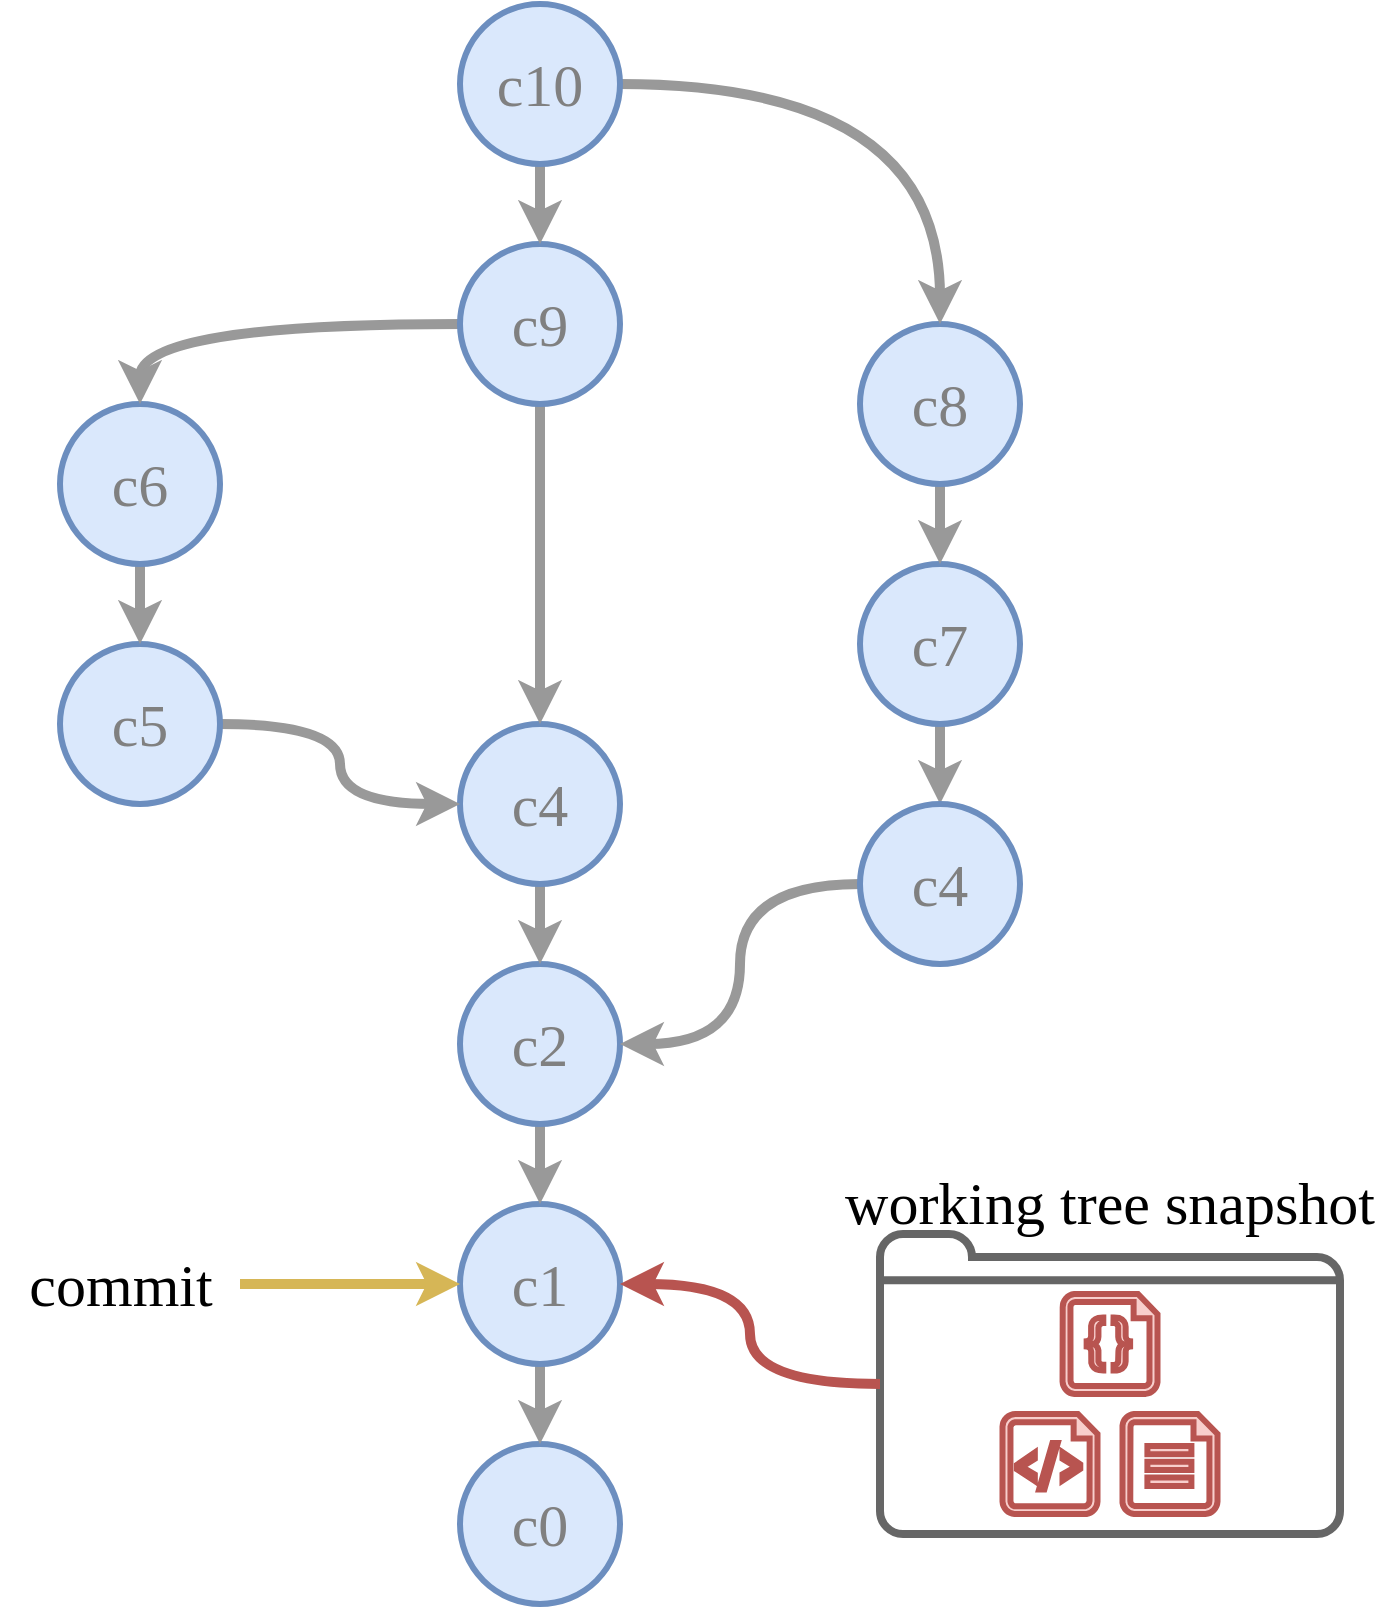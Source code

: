 <mxfile version="20.3.0" type="device"><diagram id="QxZ3nonRwbrlkTWgug7E" name="Page-1"><mxGraphModel dx="2011" dy="1680" grid="1" gridSize="10" guides="1" tooltips="1" connect="1" arrows="1" fold="1" page="1" pageScale="1" pageWidth="1600" pageHeight="900" math="0" shadow="0"><root><mxCell id="0"/><mxCell id="1" parent="0"/><mxCell id="aQ7Q8ipnBTK6U1940LWw-1" value="c0" style="ellipse;whiteSpace=wrap;html=1;aspect=fixed;fillColor=#dae8fc;strokeColor=#6c8ebf;strokeWidth=3;fontSize=30;fontFamily=Source Sans Pro;fontSource=https%3A%2F%2Ffonts.googleapis.com%2Fcss%3Ffamily%3DSource%2BSans%2BPro;fontColor=#808080;" vertex="1" parent="1"><mxGeometry x="695" y="800" width="80" height="80" as="geometry"/></mxCell><mxCell id="aQ7Q8ipnBTK6U1940LWw-14" style="edgeStyle=orthogonalEdgeStyle;rounded=1;orthogonalLoop=1;jettySize=auto;html=1;exitX=0.5;exitY=1;exitDx=0;exitDy=0;entryX=0.5;entryY=0;entryDx=0;entryDy=0;strokeColor=#999999;strokeWidth=5;" edge="1" parent="1" source="aQ7Q8ipnBTK6U1940LWw-2" target="aQ7Q8ipnBTK6U1940LWw-1"><mxGeometry relative="1" as="geometry"/></mxCell><mxCell id="aQ7Q8ipnBTK6U1940LWw-2" value="c1" style="ellipse;whiteSpace=wrap;html=1;aspect=fixed;fillColor=#dae8fc;strokeColor=#6c8ebf;strokeWidth=3;fontSize=30;fontFamily=Source Sans Pro;fontSource=https%3A%2F%2Ffonts.googleapis.com%2Fcss%3Ffamily%3DSource%2BSans%2BPro;fontColor=#808080;" vertex="1" parent="1"><mxGeometry x="695" y="680" width="80" height="80" as="geometry"/></mxCell><mxCell id="aQ7Q8ipnBTK6U1940LWw-15" style="edgeStyle=orthogonalEdgeStyle;rounded=1;orthogonalLoop=1;jettySize=auto;html=1;exitX=0.5;exitY=1;exitDx=0;exitDy=0;entryX=0.5;entryY=0;entryDx=0;entryDy=0;strokeColor=#999999;strokeWidth=5;" edge="1" parent="1" source="aQ7Q8ipnBTK6U1940LWw-3" target="aQ7Q8ipnBTK6U1940LWw-2"><mxGeometry relative="1" as="geometry"/></mxCell><mxCell id="aQ7Q8ipnBTK6U1940LWw-3" value="&lt;span style=&quot;color: rgb(128, 128, 128); font-family: &amp;quot;Source Sans Pro&amp;quot;; font-size: 30px;&quot;&gt;c2&lt;/span&gt;" style="ellipse;whiteSpace=wrap;html=1;aspect=fixed;fillColor=#dae8fc;strokeColor=#6c8ebf;strokeWidth=3;" vertex="1" parent="1"><mxGeometry x="695" y="560" width="80" height="80" as="geometry"/></mxCell><mxCell id="aQ7Q8ipnBTK6U1940LWw-16" style="edgeStyle=orthogonalEdgeStyle;rounded=1;orthogonalLoop=1;jettySize=auto;html=1;exitX=0.5;exitY=1;exitDx=0;exitDy=0;entryX=0.5;entryY=0;entryDx=0;entryDy=0;strokeColor=#999999;strokeWidth=5;" edge="1" parent="1" source="aQ7Q8ipnBTK6U1940LWw-4" target="aQ7Q8ipnBTK6U1940LWw-3"><mxGeometry relative="1" as="geometry"/></mxCell><mxCell id="aQ7Q8ipnBTK6U1940LWw-4" value="&lt;span style=&quot;color: rgb(128, 128, 128); font-family: &amp;quot;Source Sans Pro&amp;quot;; font-size: 30px;&quot;&gt;c4&lt;/span&gt;" style="ellipse;whiteSpace=wrap;html=1;aspect=fixed;fillColor=#dae8fc;strokeColor=#6c8ebf;strokeWidth=3;" vertex="1" parent="1"><mxGeometry x="695" y="440" width="80" height="80" as="geometry"/></mxCell><mxCell id="aQ7Q8ipnBTK6U1940LWw-18" style="edgeStyle=orthogonalEdgeStyle;curved=1;orthogonalLoop=1;jettySize=auto;html=1;exitX=0.5;exitY=1;exitDx=0;exitDy=0;entryX=0.5;entryY=0;entryDx=0;entryDy=0;strokeColor=#999999;strokeWidth=5;" edge="1" parent="1" source="aQ7Q8ipnBTK6U1940LWw-5" target="aQ7Q8ipnBTK6U1940LWw-6"><mxGeometry relative="1" as="geometry"/></mxCell><mxCell id="aQ7Q8ipnBTK6U1940LWw-5" value="&lt;span style=&quot;color: rgb(128, 128, 128); font-family: &amp;quot;Source Sans Pro&amp;quot;; font-size: 30px;&quot;&gt;c7&lt;/span&gt;" style="ellipse;whiteSpace=wrap;html=1;aspect=fixed;fillColor=#dae8fc;strokeColor=#6c8ebf;strokeWidth=3;" vertex="1" parent="1"><mxGeometry x="895" y="360" width="80" height="80" as="geometry"/></mxCell><mxCell id="aQ7Q8ipnBTK6U1940LWw-17" style="edgeStyle=orthogonalEdgeStyle;orthogonalLoop=1;jettySize=auto;html=1;exitX=0;exitY=0.5;exitDx=0;exitDy=0;entryX=1;entryY=0.5;entryDx=0;entryDy=0;strokeColor=#999999;strokeWidth=5;curved=1;" edge="1" parent="1" source="aQ7Q8ipnBTK6U1940LWw-6" target="aQ7Q8ipnBTK6U1940LWw-3"><mxGeometry relative="1" as="geometry"/></mxCell><mxCell id="aQ7Q8ipnBTK6U1940LWw-6" value="&lt;span style=&quot;color: rgb(128, 128, 128); font-family: &amp;quot;Source Sans Pro&amp;quot;; font-size: 30px;&quot;&gt;c4&lt;/span&gt;" style="ellipse;whiteSpace=wrap;html=1;aspect=fixed;fillColor=#dae8fc;strokeColor=#6c8ebf;strokeWidth=3;" vertex="1" parent="1"><mxGeometry x="895" y="480" width="80" height="80" as="geometry"/></mxCell><mxCell id="aQ7Q8ipnBTK6U1940LWw-21" style="edgeStyle=orthogonalEdgeStyle;curved=1;orthogonalLoop=1;jettySize=auto;html=1;exitX=1;exitY=0.5;exitDx=0;exitDy=0;entryX=0;entryY=0.5;entryDx=0;entryDy=0;strokeColor=#999999;strokeWidth=5;" edge="1" parent="1" source="aQ7Q8ipnBTK6U1940LWw-8" target="aQ7Q8ipnBTK6U1940LWw-4"><mxGeometry relative="1" as="geometry"/></mxCell><mxCell id="aQ7Q8ipnBTK6U1940LWw-8" value="&lt;span style=&quot;color: rgb(128, 128, 128); font-family: &amp;quot;Source Sans Pro&amp;quot;; font-size: 30px;&quot;&gt;c5&lt;/span&gt;" style="ellipse;whiteSpace=wrap;html=1;aspect=fixed;fillColor=#dae8fc;strokeColor=#6c8ebf;strokeWidth=3;" vertex="1" parent="1"><mxGeometry x="495" y="400" width="80" height="80" as="geometry"/></mxCell><mxCell id="aQ7Q8ipnBTK6U1940LWw-22" style="edgeStyle=orthogonalEdgeStyle;curved=1;orthogonalLoop=1;jettySize=auto;html=1;exitX=0.5;exitY=1;exitDx=0;exitDy=0;entryX=0.5;entryY=0;entryDx=0;entryDy=0;strokeColor=#999999;strokeWidth=5;" edge="1" parent="1" source="aQ7Q8ipnBTK6U1940LWw-9" target="aQ7Q8ipnBTK6U1940LWw-8"><mxGeometry relative="1" as="geometry"/></mxCell><mxCell id="aQ7Q8ipnBTK6U1940LWw-9" value="&lt;span style=&quot;color: rgb(128, 128, 128); font-family: &amp;quot;Source Sans Pro&amp;quot;; font-size: 30px;&quot;&gt;c6&lt;/span&gt;" style="ellipse;whiteSpace=wrap;html=1;aspect=fixed;fillColor=#dae8fc;strokeColor=#6c8ebf;strokeWidth=3;" vertex="1" parent="1"><mxGeometry x="495" y="280" width="80" height="80" as="geometry"/></mxCell><mxCell id="aQ7Q8ipnBTK6U1940LWw-19" style="edgeStyle=orthogonalEdgeStyle;curved=1;orthogonalLoop=1;jettySize=auto;html=1;exitX=0.5;exitY=1;exitDx=0;exitDy=0;entryX=0.5;entryY=0;entryDx=0;entryDy=0;strokeColor=#999999;strokeWidth=5;" edge="1" parent="1" source="aQ7Q8ipnBTK6U1940LWw-10" target="aQ7Q8ipnBTK6U1940LWw-5"><mxGeometry relative="1" as="geometry"/></mxCell><mxCell id="aQ7Q8ipnBTK6U1940LWw-10" value="&lt;span style=&quot;color: rgb(128, 128, 128); font-family: &amp;quot;Source Sans Pro&amp;quot;; font-size: 30px;&quot;&gt;c8&lt;/span&gt;" style="ellipse;whiteSpace=wrap;html=1;aspect=fixed;fillColor=#dae8fc;strokeColor=#6c8ebf;strokeWidth=3;" vertex="1" parent="1"><mxGeometry x="895" y="240" width="80" height="80" as="geometry"/></mxCell><mxCell id="aQ7Q8ipnBTK6U1940LWw-24" style="edgeStyle=orthogonalEdgeStyle;curved=1;orthogonalLoop=1;jettySize=auto;html=1;exitX=0;exitY=0.5;exitDx=0;exitDy=0;entryX=0.5;entryY=0;entryDx=0;entryDy=0;strokeColor=#999999;strokeWidth=5;" edge="1" parent="1" source="aQ7Q8ipnBTK6U1940LWw-11" target="aQ7Q8ipnBTK6U1940LWw-9"><mxGeometry relative="1" as="geometry"/></mxCell><mxCell id="aQ7Q8ipnBTK6U1940LWw-27" style="edgeStyle=orthogonalEdgeStyle;curved=1;orthogonalLoop=1;jettySize=auto;html=1;exitX=0.5;exitY=1;exitDx=0;exitDy=0;strokeColor=#999999;strokeWidth=5;" edge="1" parent="1" source="aQ7Q8ipnBTK6U1940LWw-11" target="aQ7Q8ipnBTK6U1940LWw-4"><mxGeometry relative="1" as="geometry"/></mxCell><mxCell id="aQ7Q8ipnBTK6U1940LWw-11" value="&lt;span style=&quot;color: rgb(128, 128, 128); font-family: &amp;quot;Source Sans Pro&amp;quot;; font-size: 30px;&quot;&gt;c9&lt;/span&gt;" style="ellipse;whiteSpace=wrap;html=1;aspect=fixed;fillColor=#dae8fc;strokeColor=#6c8ebf;strokeWidth=3;" vertex="1" parent="1"><mxGeometry x="695" y="200" width="80" height="80" as="geometry"/></mxCell><mxCell id="aQ7Q8ipnBTK6U1940LWw-25" style="edgeStyle=orthogonalEdgeStyle;curved=1;orthogonalLoop=1;jettySize=auto;html=1;exitX=0.5;exitY=1;exitDx=0;exitDy=0;entryX=0.5;entryY=0;entryDx=0;entryDy=0;strokeColor=#999999;strokeWidth=5;" edge="1" parent="1" source="aQ7Q8ipnBTK6U1940LWw-12" target="aQ7Q8ipnBTK6U1940LWw-11"><mxGeometry relative="1" as="geometry"/></mxCell><mxCell id="aQ7Q8ipnBTK6U1940LWw-26" style="edgeStyle=orthogonalEdgeStyle;curved=1;orthogonalLoop=1;jettySize=auto;html=1;exitX=1;exitY=0.5;exitDx=0;exitDy=0;strokeColor=#999999;strokeWidth=5;" edge="1" parent="1" source="aQ7Q8ipnBTK6U1940LWw-12" target="aQ7Q8ipnBTK6U1940LWw-10"><mxGeometry relative="1" as="geometry"/></mxCell><mxCell id="aQ7Q8ipnBTK6U1940LWw-12" value="&lt;span style=&quot;color: rgb(128, 128, 128); font-family: &amp;quot;Source Sans Pro&amp;quot;; font-size: 30px;&quot;&gt;c10&lt;/span&gt;" style="ellipse;whiteSpace=wrap;html=1;aspect=fixed;fillColor=#dae8fc;strokeColor=#6c8ebf;strokeWidth=3;" vertex="1" parent="1"><mxGeometry x="695" y="80" width="80" height="80" as="geometry"/></mxCell><mxCell id="aQ7Q8ipnBTK6U1940LWw-30" style="edgeStyle=orthogonalEdgeStyle;curved=1;orthogonalLoop=1;jettySize=auto;html=1;strokeColor=#d6b656;strokeWidth=5;fontFamily=Source Sans Pro;fontSource=https%3A%2F%2Ffonts.googleapis.com%2Fcss%3Ffamily%3DSource%2BSans%2BPro;fontSize=30;fontColor=#000000;fillColor=#fff2cc;" edge="1" parent="1" source="aQ7Q8ipnBTK6U1940LWw-29" target="aQ7Q8ipnBTK6U1940LWw-2"><mxGeometry relative="1" as="geometry"/></mxCell><mxCell id="aQ7Q8ipnBTK6U1940LWw-29" value="commit" style="text;html=1;align=center;verticalAlign=middle;resizable=0;points=[];autosize=1;strokeColor=none;fillColor=none;fontSize=30;fontFamily=Source Sans Pro;fontColor=#000000;" vertex="1" parent="1"><mxGeometry x="465" y="695" width="120" height="50" as="geometry"/></mxCell><mxCell id="aQ7Q8ipnBTK6U1940LWw-37" value="working tree snapshot" style="group;labelPosition=center;verticalLabelPosition=top;align=center;verticalAlign=bottom;fontFamily=Source Sans Pro;fontSource=https%3A%2F%2Ffonts.googleapis.com%2Fcss%3Ffamily%3DSource%2BSans%2BPro;fontSize=30;" vertex="1" connectable="0" parent="1"><mxGeometry x="905" y="695" width="230" height="150" as="geometry"/></mxCell><mxCell id="aQ7Q8ipnBTK6U1940LWw-36" value="" style="html=1;verticalLabelPosition=bottom;align=center;labelBackgroundColor=#ffffff;verticalAlign=top;strokeWidth=4;strokeColor=#666666;shadow=0;dashed=0;shape=mxgraph.ios7.icons.folder;fontFamily=Source Sans Pro;fontSource=https%3A%2F%2Ffonts.googleapis.com%2Fcss%3Ffamily%3DSource%2BSans%2BPro;fontSize=30;fontColor=#333333;fillColor=none;" vertex="1" parent="aQ7Q8ipnBTK6U1940LWw-37"><mxGeometry width="230" height="150" as="geometry"/></mxCell><mxCell id="aQ7Q8ipnBTK6U1940LWw-32" value="" style="verticalLabelPosition=bottom;html=1;verticalAlign=top;align=center;strokeColor=#b85450;fillColor=#f8cecc;shape=mxgraph.azure.script_file;pointerEvents=1;strokeWidth=3;fontFamily=Source Sans Pro;fontSource=https%3A%2F%2Ffonts.googleapis.com%2Fcss%3Ffamily%3DSource%2BSans%2BPro;fontSize=30;" vertex="1" parent="aQ7Q8ipnBTK6U1940LWw-37"><mxGeometry x="61.25" y="90" width="47.5" height="50" as="geometry"/></mxCell><mxCell id="aQ7Q8ipnBTK6U1940LWw-33" value="" style="verticalLabelPosition=bottom;html=1;verticalAlign=top;align=center;strokeColor=#b85450;fillColor=#f8cecc;shape=mxgraph.azure.code_file;pointerEvents=1;strokeWidth=3;fontFamily=Source Sans Pro;fontSource=https%3A%2F%2Ffonts.googleapis.com%2Fcss%3Ffamily%3DSource%2BSans%2BPro;fontSize=30;" vertex="1" parent="aQ7Q8ipnBTK6U1940LWw-37"><mxGeometry x="91.25" y="30" width="47.5" height="50" as="geometry"/></mxCell><mxCell id="aQ7Q8ipnBTK6U1940LWw-34" value="" style="verticalLabelPosition=bottom;html=1;verticalAlign=top;align=center;strokeColor=#b85450;fillColor=#f8cecc;shape=mxgraph.azure.file;pointerEvents=1;strokeWidth=3;fontFamily=Source Sans Pro;fontSource=https%3A%2F%2Ffonts.googleapis.com%2Fcss%3Ffamily%3DSource%2BSans%2BPro;fontSize=30;" vertex="1" parent="aQ7Q8ipnBTK6U1940LWw-37"><mxGeometry x="121.25" y="90" width="47.5" height="50" as="geometry"/></mxCell><mxCell id="aQ7Q8ipnBTK6U1940LWw-38" style="edgeStyle=orthogonalEdgeStyle;curved=1;orthogonalLoop=1;jettySize=auto;html=1;entryX=1;entryY=0.5;entryDx=0;entryDy=0;strokeColor=#b85450;strokeWidth=5;fontFamily=Source Sans Pro;fontSource=https%3A%2F%2Ffonts.googleapis.com%2Fcss%3Ffamily%3DSource%2BSans%2BPro;fontSize=30;fontColor=#000000;fillColor=#f8cecc;" edge="1" parent="1" source="aQ7Q8ipnBTK6U1940LWw-36" target="aQ7Q8ipnBTK6U1940LWw-2"><mxGeometry relative="1" as="geometry"/></mxCell></root></mxGraphModel></diagram></mxfile>